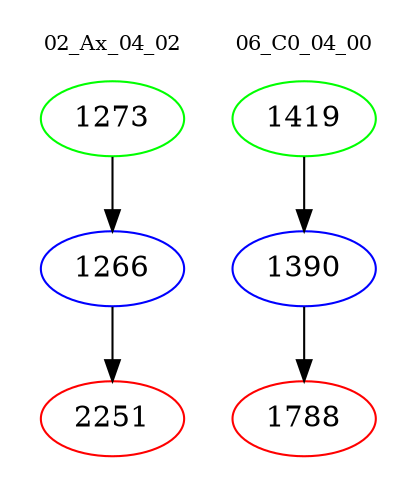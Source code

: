 digraph{
subgraph cluster_0 {
color = white
label = "02_Ax_04_02";
fontsize=10;
T0_1273 [label="1273", color="green"]
T0_1273 -> T0_1266 [color="black"]
T0_1266 [label="1266", color="blue"]
T0_1266 -> T0_2251 [color="black"]
T0_2251 [label="2251", color="red"]
}
subgraph cluster_1 {
color = white
label = "06_C0_04_00";
fontsize=10;
T1_1419 [label="1419", color="green"]
T1_1419 -> T1_1390 [color="black"]
T1_1390 [label="1390", color="blue"]
T1_1390 -> T1_1788 [color="black"]
T1_1788 [label="1788", color="red"]
}
}
